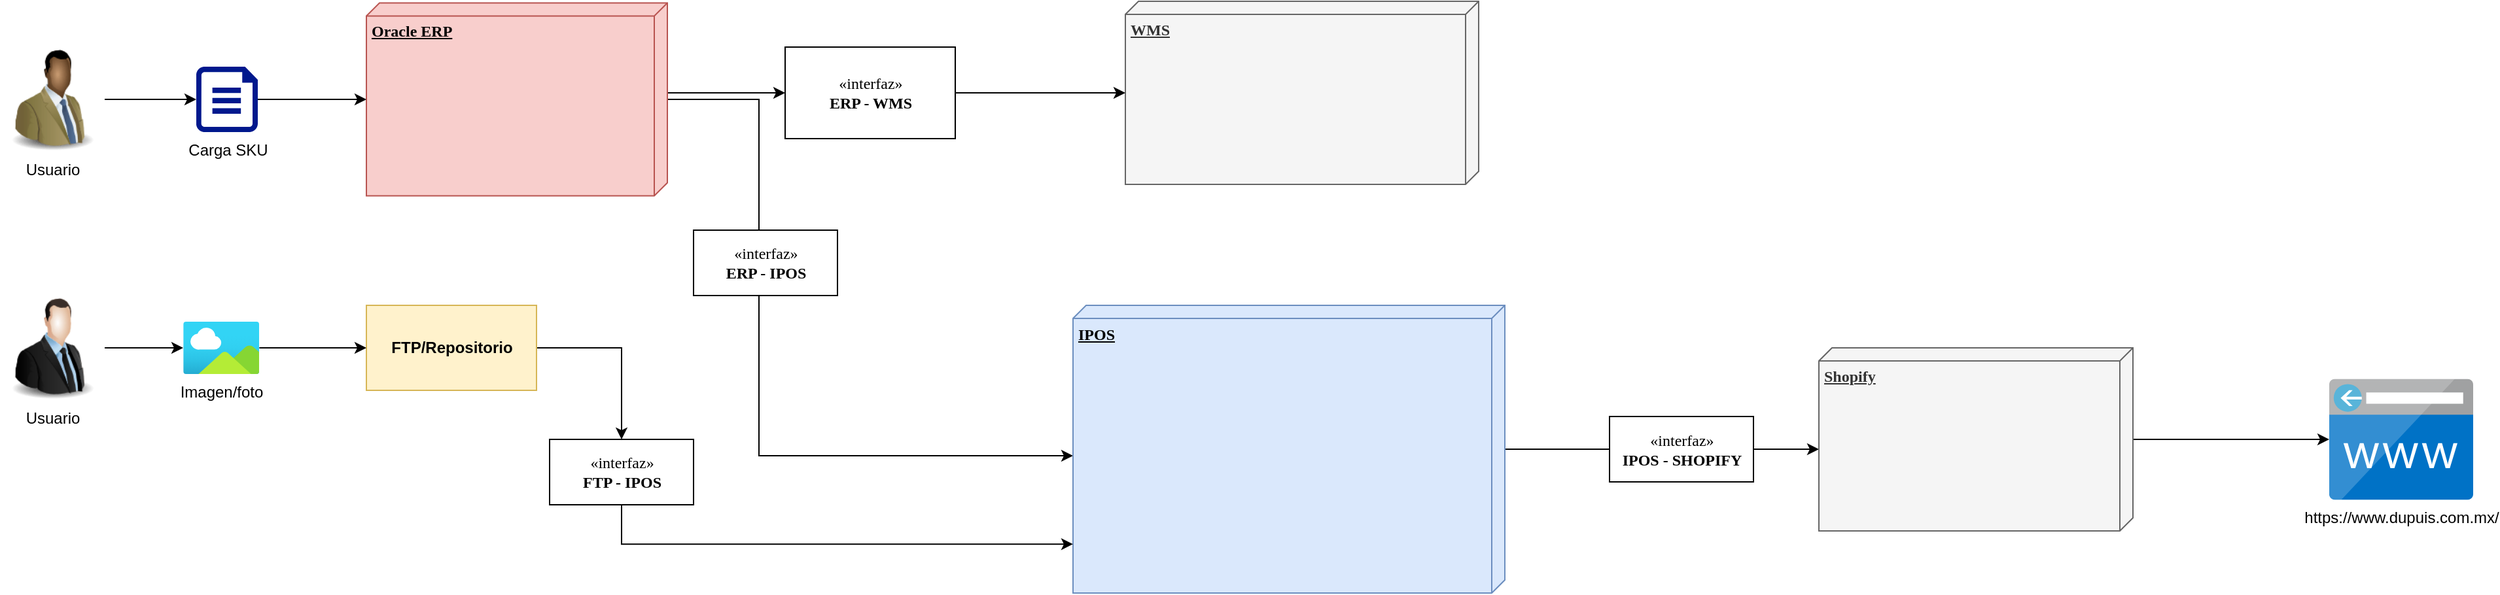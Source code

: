 <mxfile version="14.4.2" type="google"><diagram name="Page-1" id="5f0bae14-7c28-e335-631c-24af17079c00"><mxGraphModel dx="1221" dy="682" grid="1" gridSize="10" guides="1" tooltips="1" connect="1" arrows="1" fold="1" page="1" pageScale="1" pageWidth="1100" pageHeight="850" background="#ffffff" math="0" shadow="0"><root><mxCell id="0"/><mxCell id="1" parent="0"/><mxCell id="HGW9w1uwdptzFdP_yWTD-24" style="edgeStyle=orthogonalEdgeStyle;rounded=0;orthogonalLoop=1;jettySize=auto;html=1;exitX=0;exitY=0;exitDx=68.75;exitDy=0;exitPerimeter=0;entryX=0;entryY=0.5;entryDx=0;entryDy=0;" edge="1" parent="1" source="39150e848f15840c-1" target="HGW9w1uwdptzFdP_yWTD-23"><mxGeometry relative="1" as="geometry"/></mxCell><mxCell id="HGW9w1uwdptzFdP_yWTD-27" style="edgeStyle=orthogonalEdgeStyle;rounded=0;orthogonalLoop=1;jettySize=auto;html=1;entryX=0;entryY=0;entryDx=115;entryDy=330;entryPerimeter=0;" edge="1" parent="1" source="39150e848f15840c-1" target="39150e848f15840c-2"><mxGeometry relative="1" as="geometry"><Array as="points"><mxPoint x="610" y="180"/><mxPoint x="610" y="453"/></Array></mxGeometry></mxCell><mxCell id="39150e848f15840c-1" value="&lt;b&gt;Oracle ERP&lt;/b&gt;" style="verticalAlign=top;align=left;spacingTop=8;spacingLeft=2;spacingRight=12;shape=cube;size=10;direction=south;fontStyle=4;html=1;rounded=0;shadow=0;comic=0;labelBackgroundColor=none;strokeWidth=1;fontFamily=Verdana;fontSize=12;fillColor=#f8cecc;strokeColor=#b85450;" parent="1" vertex="1"><mxGeometry x="310" y="106.25" width="230" height="147.5" as="geometry"/></mxCell><mxCell id="HGW9w1uwdptzFdP_yWTD-44" style="edgeStyle=orthogonalEdgeStyle;rounded=0;orthogonalLoop=1;jettySize=auto;html=1;" edge="1" parent="1" source="39150e848f15840c-2"><mxGeometry relative="1" as="geometry"><mxPoint x="1420" y="447.5" as="targetPoint"/></mxGeometry></mxCell><mxCell id="39150e848f15840c-2" value="&lt;b&gt;IPOS&lt;/b&gt;" style="verticalAlign=top;align=left;spacingTop=8;spacingLeft=2;spacingRight=12;shape=cube;size=10;direction=south;fontStyle=4;html=1;rounded=0;shadow=0;comic=0;labelBackgroundColor=none;strokeWidth=1;fontFamily=Verdana;fontSize=12;fillColor=#dae8fc;strokeColor=#6c8ebf;" parent="1" vertex="1"><mxGeometry x="850" y="337.5" width="330" height="220" as="geometry"/></mxCell><mxCell id="39150e848f15840c-3" value="&lt;b&gt;WMS&lt;/b&gt;" style="verticalAlign=top;align=left;spacingTop=8;spacingLeft=2;spacingRight=12;shape=cube;size=10;direction=south;fontStyle=4;html=1;rounded=0;shadow=0;comic=0;labelBackgroundColor=none;strokeWidth=1;fontFamily=Verdana;fontSize=12;fillColor=#f5f5f5;strokeColor=#666666;fontColor=#333333;" parent="1" vertex="1"><mxGeometry x="890" y="105" width="270" height="140" as="geometry"/></mxCell><mxCell id="39150e848f15840c-8" value="«interfaz»&lt;br&gt;&lt;b&gt;ERP - IPOS&lt;/b&gt;" style="html=1;rounded=0;shadow=0;comic=0;labelBackgroundColor=none;strokeWidth=1;fontFamily=Verdana;fontSize=12;align=center;" parent="1" vertex="1"><mxGeometry x="560" y="280" width="110" height="50" as="geometry"/></mxCell><mxCell id="HGW9w1uwdptzFdP_yWTD-11" style="edgeStyle=orthogonalEdgeStyle;rounded=0;orthogonalLoop=1;jettySize=auto;html=1;entryX=0;entryY=0.5;entryDx=0;entryDy=0;entryPerimeter=0;" edge="1" parent="1" source="HGW9w1uwdptzFdP_yWTD-2" target="HGW9w1uwdptzFdP_yWTD-9"><mxGeometry relative="1" as="geometry"/></mxCell><mxCell id="HGW9w1uwdptzFdP_yWTD-2" value="Usuario" style="image;html=1;image=img/lib/clip_art/people/Suit_Man_Green_Black_128x128.png" vertex="1" parent="1"><mxGeometry x="30" y="140" width="80" height="80" as="geometry"/></mxCell><mxCell id="HGW9w1uwdptzFdP_yWTD-17" style="edgeStyle=orthogonalEdgeStyle;rounded=0;orthogonalLoop=1;jettySize=auto;html=1;" edge="1" parent="1" source="HGW9w1uwdptzFdP_yWTD-3" target="HGW9w1uwdptzFdP_yWTD-16"><mxGeometry relative="1" as="geometry"/></mxCell><mxCell id="HGW9w1uwdptzFdP_yWTD-3" value="Usuario" style="image;html=1;image=img/lib/clip_art/people/Suit_Man_128x128.png" vertex="1" parent="1"><mxGeometry x="30" y="330" width="80" height="80" as="geometry"/></mxCell><mxCell id="HGW9w1uwdptzFdP_yWTD-32" style="edgeStyle=orthogonalEdgeStyle;rounded=0;orthogonalLoop=1;jettySize=auto;html=1;exitX=1;exitY=0.5;exitDx=0;exitDy=0;entryX=0.5;entryY=0;entryDx=0;entryDy=0;" edge="1" parent="1" source="HGW9w1uwdptzFdP_yWTD-4" target="HGW9w1uwdptzFdP_yWTD-30"><mxGeometry relative="1" as="geometry"/></mxCell><mxCell id="HGW9w1uwdptzFdP_yWTD-4" value="&lt;b&gt;FTP/Repositorio&lt;/b&gt;" style="html=1;fillColor=#fff2cc;strokeColor=#d6b656;" vertex="1" parent="1"><mxGeometry x="310" y="337.5" width="130" height="65" as="geometry"/></mxCell><mxCell id="HGW9w1uwdptzFdP_yWTD-19" style="edgeStyle=orthogonalEdgeStyle;rounded=0;orthogonalLoop=1;jettySize=auto;html=1;exitX=1;exitY=0.5;exitDx=0;exitDy=0;exitPerimeter=0;entryX=0;entryY=0.5;entryDx=0;entryDy=0;" edge="1" parent="1" source="HGW9w1uwdptzFdP_yWTD-9"><mxGeometry relative="1" as="geometry"><mxPoint x="310" y="180" as="targetPoint"/></mxGeometry></mxCell><mxCell id="HGW9w1uwdptzFdP_yWTD-9" value="Carga SKU" style="aspect=fixed;pointerEvents=1;shadow=0;dashed=0;html=1;strokeColor=none;labelPosition=center;verticalLabelPosition=bottom;verticalAlign=top;align=center;fillColor=#00188D;shape=mxgraph.azure.file" vertex="1" parent="1"><mxGeometry x="180" y="155" width="47" height="50" as="geometry"/></mxCell><mxCell id="HGW9w1uwdptzFdP_yWTD-21" style="edgeStyle=orthogonalEdgeStyle;rounded=0;orthogonalLoop=1;jettySize=auto;html=1;entryX=0;entryY=0.5;entryDx=0;entryDy=0;" edge="1" parent="1" source="HGW9w1uwdptzFdP_yWTD-16" target="HGW9w1uwdptzFdP_yWTD-4"><mxGeometry relative="1" as="geometry"/></mxCell><mxCell id="HGW9w1uwdptzFdP_yWTD-16" value="Imagen/foto" style="aspect=fixed;html=1;points=[];align=center;image;fontSize=12;image=img/lib/azure2/general/Image.svg;" vertex="1" parent="1"><mxGeometry x="170" y="350" width="58.18" height="40" as="geometry"/></mxCell><mxCell id="HGW9w1uwdptzFdP_yWTD-26" style="edgeStyle=orthogonalEdgeStyle;rounded=0;orthogonalLoop=1;jettySize=auto;html=1;" edge="1" parent="1" source="HGW9w1uwdptzFdP_yWTD-23" target="39150e848f15840c-3"><mxGeometry relative="1" as="geometry"/></mxCell><mxCell id="HGW9w1uwdptzFdP_yWTD-23" value="«interfaz»&lt;br&gt;&lt;b&gt;ERP - WMS&lt;/b&gt;" style="html=1;rounded=0;shadow=0;comic=0;labelBackgroundColor=none;strokeWidth=1;fontFamily=Verdana;fontSize=12;align=center;" vertex="1" parent="1"><mxGeometry x="630" y="140" width="130" height="70" as="geometry"/></mxCell><mxCell id="HGW9w1uwdptzFdP_yWTD-40" style="edgeStyle=orthogonalEdgeStyle;rounded=0;orthogonalLoop=1;jettySize=auto;html=1;entryX=0.83;entryY=1;entryDx=0;entryDy=0;entryPerimeter=0;" edge="1" parent="1" source="HGW9w1uwdptzFdP_yWTD-30" target="39150e848f15840c-2"><mxGeometry relative="1" as="geometry"><mxPoint x="505" y="550" as="targetPoint"/><Array as="points"><mxPoint x="505" y="520"/></Array></mxGeometry></mxCell><mxCell id="HGW9w1uwdptzFdP_yWTD-30" value="«interfaz»&lt;br&gt;&lt;b&gt;FTP - IPOS&lt;/b&gt;" style="html=1;rounded=0;shadow=0;comic=0;labelBackgroundColor=none;strokeWidth=1;fontFamily=Verdana;fontSize=12;align=center;" vertex="1" parent="1"><mxGeometry x="450" y="440" width="110" height="50" as="geometry"/></mxCell><mxCell id="HGW9w1uwdptzFdP_yWTD-50" style="edgeStyle=orthogonalEdgeStyle;rounded=0;orthogonalLoop=1;jettySize=auto;html=1;" edge="1" parent="1" source="HGW9w1uwdptzFdP_yWTD-41" target="HGW9w1uwdptzFdP_yWTD-49"><mxGeometry relative="1" as="geometry"/></mxCell><mxCell id="HGW9w1uwdptzFdP_yWTD-41" value="&lt;b&gt;Shopify&lt;/b&gt;" style="verticalAlign=top;align=left;spacingTop=8;spacingLeft=2;spacingRight=12;shape=cube;size=10;direction=south;fontStyle=4;html=1;rounded=0;shadow=0;comic=0;labelBackgroundColor=none;strokeWidth=1;fontFamily=Verdana;fontSize=12;fillColor=#f5f5f5;strokeColor=#666666;fontColor=#333333;" vertex="1" parent="1"><mxGeometry x="1420" y="370" width="240" height="140" as="geometry"/></mxCell><mxCell id="HGW9w1uwdptzFdP_yWTD-42" value="«interfaz»&lt;br&gt;&lt;b&gt;IPOS - SHOPIFY&lt;/b&gt;" style="html=1;rounded=0;shadow=0;comic=0;labelBackgroundColor=none;strokeWidth=1;fontFamily=Verdana;fontSize=12;align=center;" vertex="1" parent="1"><mxGeometry x="1260" y="422.5" width="110" height="50" as="geometry"/></mxCell><mxCell id="HGW9w1uwdptzFdP_yWTD-49" value="https://www.dupuis.com.mx/" style="aspect=fixed;html=1;points=[];align=center;image;fontSize=12;image=img/lib/mscae/CustomDomain.svg;" vertex="1" parent="1"><mxGeometry x="1810" y="393.8" width="110" height="92.39" as="geometry"/></mxCell></root></mxGraphModel></diagram></mxfile>